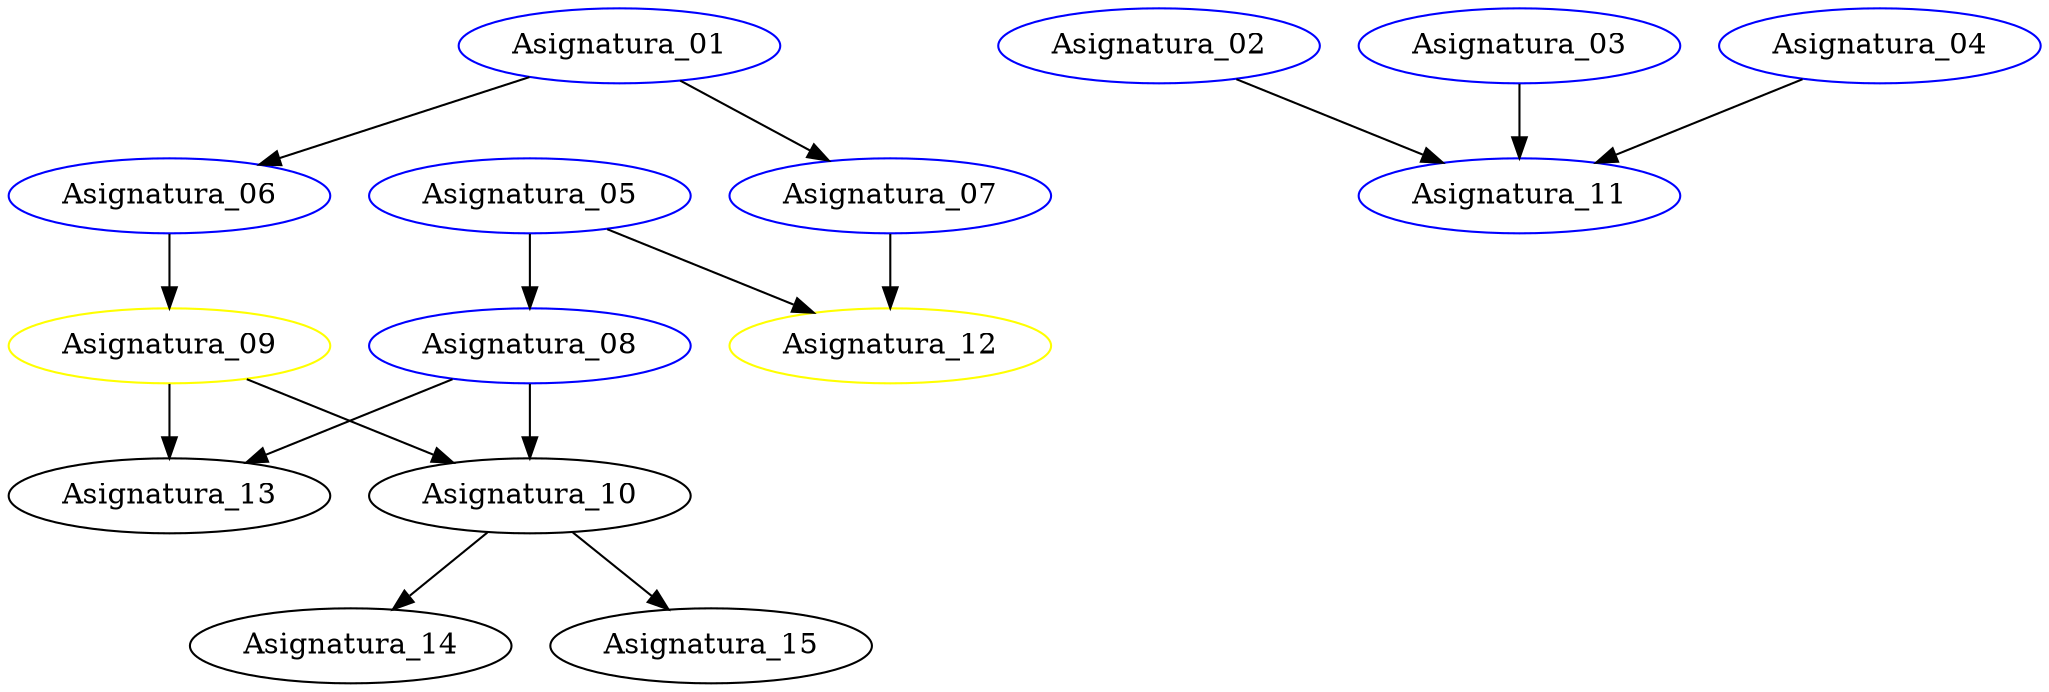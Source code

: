 strict digraph G {
  1 [ color="blue" label="Asignatura_01" ];
  2 [ color="blue" label="Asignatura_02" ];
  3 [ color="blue" label="Asignatura_03" ];
  4 [ color="blue" label="Asignatura_04" ];
  5 [ color="blue" label="Asignatura_05" ];
  6 [ color="blue" label="Asignatura_06" ];
  7 [ color="blue" label="Asignatura_07" ];
  8 [ color="blue" label="Asignatura_08" ];
  9 [ color="yellow" label="Asignatura_09" ];
  10 [ color="black" label="Asignatura_10" ];
  11 [ color="blue" label="Asignatura_11" ];
  12 [ color="yellow" label="Asignatura_12" ];
  13 [ color="black" label="Asignatura_13" ];
  14 [ color="black" label="Asignatura_14" ];
  15 [ color="black" label="Asignatura_15" ];
  1 -> 6 [ color="black" label="" ];
  1 -> 7 [ color="black" label="" ];
  5 -> 8 [ color="black" label="" ];
  6 -> 9 [ color="black" label="" ];
  8 -> 10 [ color="black" label="" ];
  9 -> 10 [ color="black" label="" ];
  2 -> 11 [ color="black" label="" ];
  3 -> 11 [ color="black" label="" ];
  4 -> 11 [ color="black" label="" ];
  5 -> 12 [ color="black" label="" ];
  7 -> 12 [ color="black" label="" ];
  8 -> 13 [ color="black" label="" ];
  9 -> 13 [ color="black" label="" ];
  10 -> 14 [ color="black" label="" ];
  10 -> 15 [ color="black" label="" ];
}
